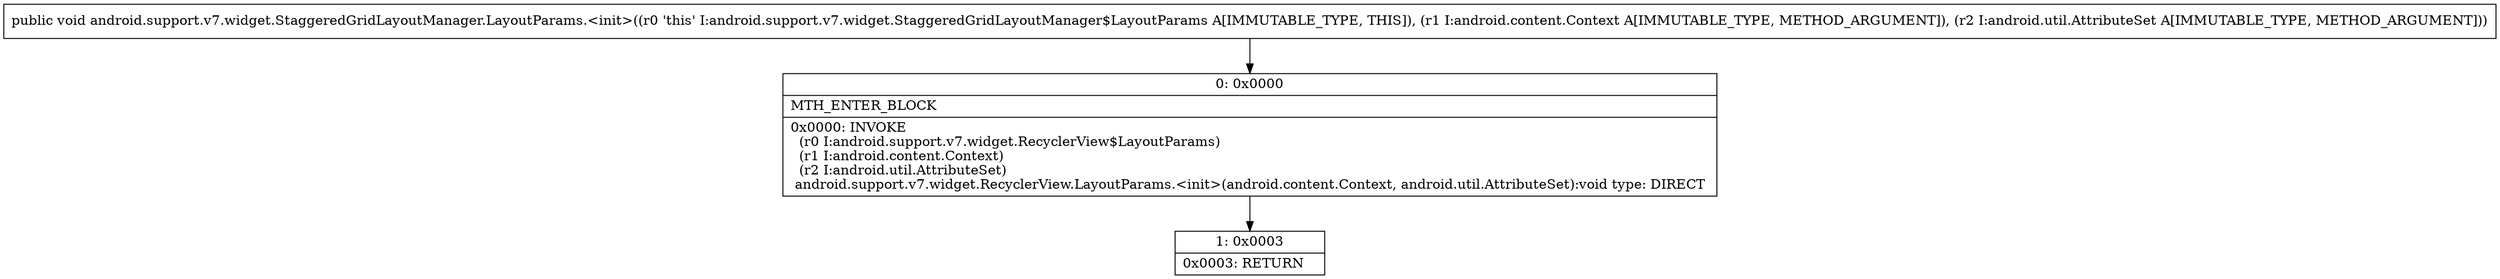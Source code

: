digraph "CFG forandroid.support.v7.widget.StaggeredGridLayoutManager.LayoutParams.\<init\>(Landroid\/content\/Context;Landroid\/util\/AttributeSet;)V" {
Node_0 [shape=record,label="{0\:\ 0x0000|MTH_ENTER_BLOCK\l|0x0000: INVOKE  \l  (r0 I:android.support.v7.widget.RecyclerView$LayoutParams)\l  (r1 I:android.content.Context)\l  (r2 I:android.util.AttributeSet)\l android.support.v7.widget.RecyclerView.LayoutParams.\<init\>(android.content.Context, android.util.AttributeSet):void type: DIRECT \l}"];
Node_1 [shape=record,label="{1\:\ 0x0003|0x0003: RETURN   \l}"];
MethodNode[shape=record,label="{public void android.support.v7.widget.StaggeredGridLayoutManager.LayoutParams.\<init\>((r0 'this' I:android.support.v7.widget.StaggeredGridLayoutManager$LayoutParams A[IMMUTABLE_TYPE, THIS]), (r1 I:android.content.Context A[IMMUTABLE_TYPE, METHOD_ARGUMENT]), (r2 I:android.util.AttributeSet A[IMMUTABLE_TYPE, METHOD_ARGUMENT])) }"];
MethodNode -> Node_0;
Node_0 -> Node_1;
}

